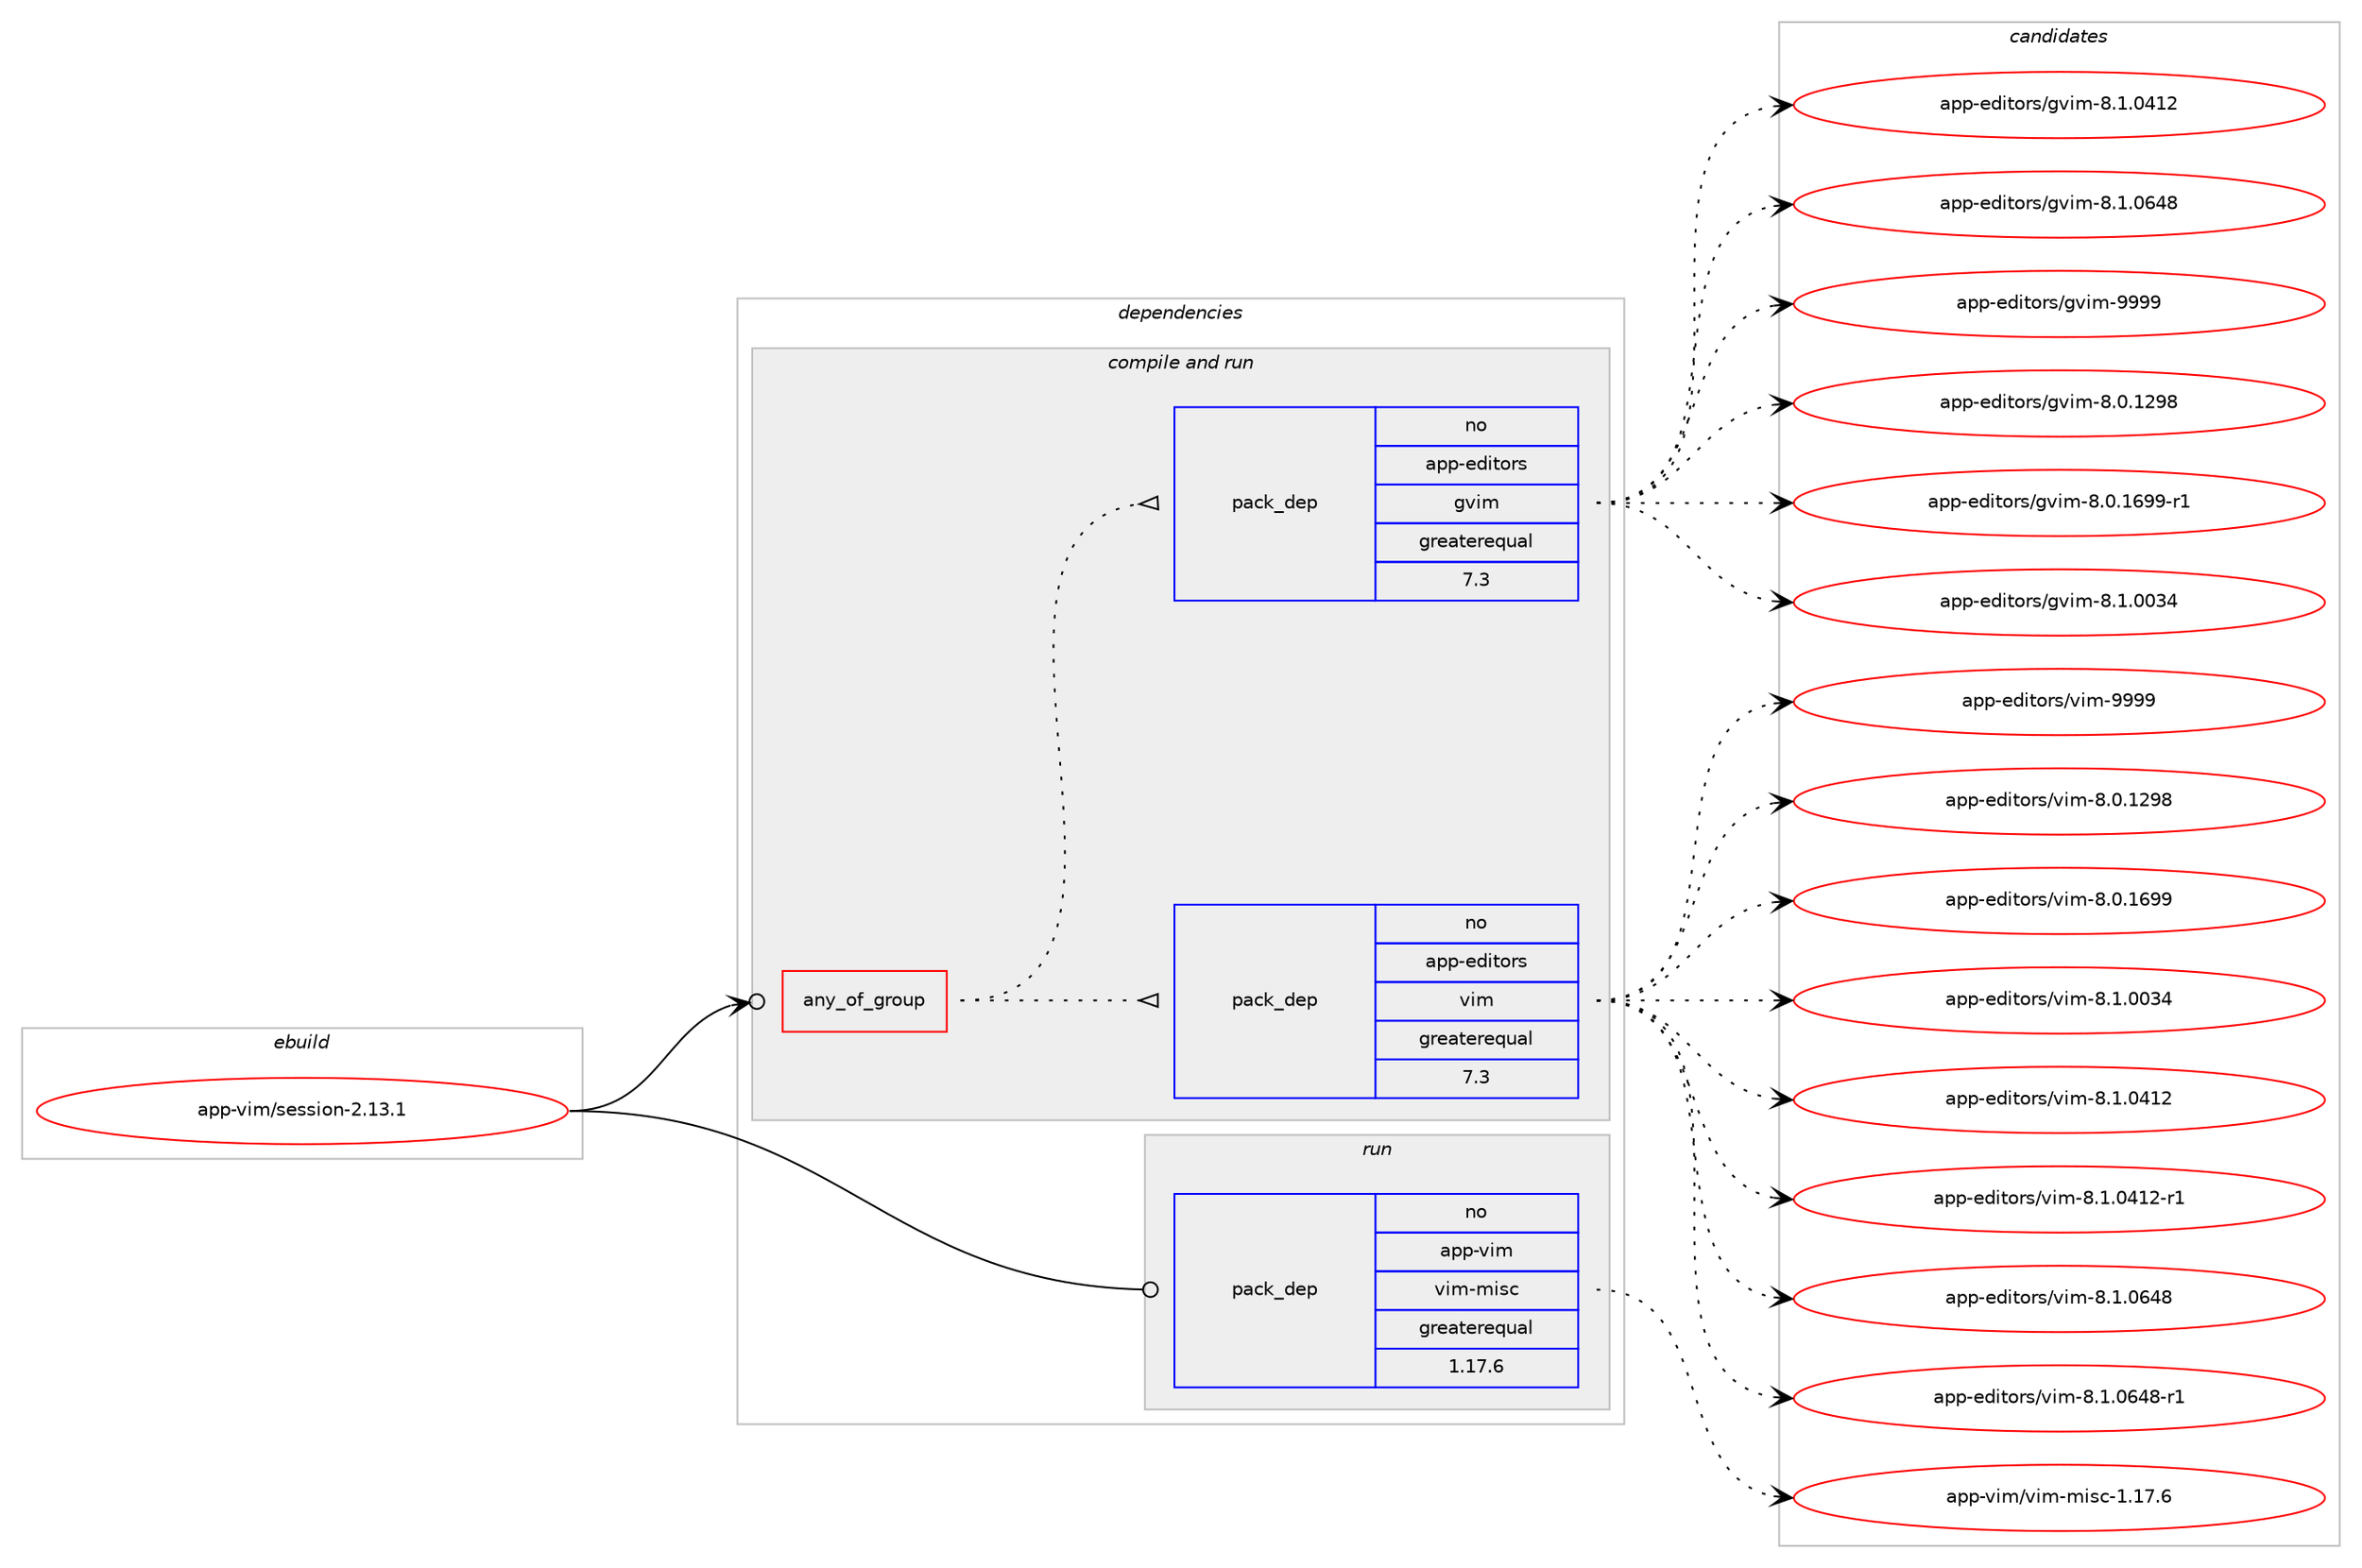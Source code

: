 digraph prolog {

# *************
# Graph options
# *************

newrank=true;
concentrate=true;
compound=true;
graph [rankdir=LR,fontname=Helvetica,fontsize=10,ranksep=1.5];#, ranksep=2.5, nodesep=0.2];
edge  [arrowhead=vee];
node  [fontname=Helvetica,fontsize=10];

# **********
# The ebuild
# **********

subgraph cluster_leftcol {
color=gray;
rank=same;
label=<<i>ebuild</i>>;
id [label="app-vim/session-2.13.1", color=red, width=4, href="../app-vim/session-2.13.1.svg"];
}

# ****************
# The dependencies
# ****************

subgraph cluster_midcol {
color=gray;
label=<<i>dependencies</i>>;
subgraph cluster_compile {
fillcolor="#eeeeee";
style=filled;
label=<<i>compile</i>>;
}
subgraph cluster_compileandrun {
fillcolor="#eeeeee";
style=filled;
label=<<i>compile and run</i>>;
subgraph any20208 {
dependency1314605 [label=<<TABLE BORDER="0" CELLBORDER="1" CELLSPACING="0" CELLPADDING="4"><TR><TD CELLPADDING="10">any_of_group</TD></TR></TABLE>>, shape=none, color=red];subgraph pack937437 {
dependency1314606 [label=<<TABLE BORDER="0" CELLBORDER="1" CELLSPACING="0" CELLPADDING="4" WIDTH="220"><TR><TD ROWSPAN="6" CELLPADDING="30">pack_dep</TD></TR><TR><TD WIDTH="110">no</TD></TR><TR><TD>app-editors</TD></TR><TR><TD>vim</TD></TR><TR><TD>greaterequal</TD></TR><TR><TD>7.3</TD></TR></TABLE>>, shape=none, color=blue];
}
dependency1314605:e -> dependency1314606:w [weight=20,style="dotted",arrowhead="oinv"];
subgraph pack937438 {
dependency1314607 [label=<<TABLE BORDER="0" CELLBORDER="1" CELLSPACING="0" CELLPADDING="4" WIDTH="220"><TR><TD ROWSPAN="6" CELLPADDING="30">pack_dep</TD></TR><TR><TD WIDTH="110">no</TD></TR><TR><TD>app-editors</TD></TR><TR><TD>gvim</TD></TR><TR><TD>greaterequal</TD></TR><TR><TD>7.3</TD></TR></TABLE>>, shape=none, color=blue];
}
dependency1314605:e -> dependency1314607:w [weight=20,style="dotted",arrowhead="oinv"];
}
id:e -> dependency1314605:w [weight=20,style="solid",arrowhead="odotvee"];
}
subgraph cluster_run {
fillcolor="#eeeeee";
style=filled;
label=<<i>run</i>>;
subgraph pack937439 {
dependency1314608 [label=<<TABLE BORDER="0" CELLBORDER="1" CELLSPACING="0" CELLPADDING="4" WIDTH="220"><TR><TD ROWSPAN="6" CELLPADDING="30">pack_dep</TD></TR><TR><TD WIDTH="110">no</TD></TR><TR><TD>app-vim</TD></TR><TR><TD>vim-misc</TD></TR><TR><TD>greaterequal</TD></TR><TR><TD>1.17.6</TD></TR></TABLE>>, shape=none, color=blue];
}
id:e -> dependency1314608:w [weight=20,style="solid",arrowhead="odot"];
}
}

# **************
# The candidates
# **************

subgraph cluster_choices {
rank=same;
color=gray;
label=<<i>candidates</i>>;

subgraph choice937437 {
color=black;
nodesep=1;
choice971121124510110010511611111411547118105109455646484649505756 [label="app-editors/vim-8.0.1298", color=red, width=4,href="../app-editors/vim-8.0.1298.svg"];
choice971121124510110010511611111411547118105109455646484649545757 [label="app-editors/vim-8.0.1699", color=red, width=4,href="../app-editors/vim-8.0.1699.svg"];
choice971121124510110010511611111411547118105109455646494648485152 [label="app-editors/vim-8.1.0034", color=red, width=4,href="../app-editors/vim-8.1.0034.svg"];
choice971121124510110010511611111411547118105109455646494648524950 [label="app-editors/vim-8.1.0412", color=red, width=4,href="../app-editors/vim-8.1.0412.svg"];
choice9711211245101100105116111114115471181051094556464946485249504511449 [label="app-editors/vim-8.1.0412-r1", color=red, width=4,href="../app-editors/vim-8.1.0412-r1.svg"];
choice971121124510110010511611111411547118105109455646494648545256 [label="app-editors/vim-8.1.0648", color=red, width=4,href="../app-editors/vim-8.1.0648.svg"];
choice9711211245101100105116111114115471181051094556464946485452564511449 [label="app-editors/vim-8.1.0648-r1", color=red, width=4,href="../app-editors/vim-8.1.0648-r1.svg"];
choice9711211245101100105116111114115471181051094557575757 [label="app-editors/vim-9999", color=red, width=4,href="../app-editors/vim-9999.svg"];
dependency1314606:e -> choice971121124510110010511611111411547118105109455646484649505756:w [style=dotted,weight="100"];
dependency1314606:e -> choice971121124510110010511611111411547118105109455646484649545757:w [style=dotted,weight="100"];
dependency1314606:e -> choice971121124510110010511611111411547118105109455646494648485152:w [style=dotted,weight="100"];
dependency1314606:e -> choice971121124510110010511611111411547118105109455646494648524950:w [style=dotted,weight="100"];
dependency1314606:e -> choice9711211245101100105116111114115471181051094556464946485249504511449:w [style=dotted,weight="100"];
dependency1314606:e -> choice971121124510110010511611111411547118105109455646494648545256:w [style=dotted,weight="100"];
dependency1314606:e -> choice9711211245101100105116111114115471181051094556464946485452564511449:w [style=dotted,weight="100"];
dependency1314606:e -> choice9711211245101100105116111114115471181051094557575757:w [style=dotted,weight="100"];
}
subgraph choice937438 {
color=black;
nodesep=1;
choice971121124510110010511611111411547103118105109455646484649505756 [label="app-editors/gvim-8.0.1298", color=red, width=4,href="../app-editors/gvim-8.0.1298.svg"];
choice9711211245101100105116111114115471031181051094556464846495457574511449 [label="app-editors/gvim-8.0.1699-r1", color=red, width=4,href="../app-editors/gvim-8.0.1699-r1.svg"];
choice971121124510110010511611111411547103118105109455646494648485152 [label="app-editors/gvim-8.1.0034", color=red, width=4,href="../app-editors/gvim-8.1.0034.svg"];
choice971121124510110010511611111411547103118105109455646494648524950 [label="app-editors/gvim-8.1.0412", color=red, width=4,href="../app-editors/gvim-8.1.0412.svg"];
choice971121124510110010511611111411547103118105109455646494648545256 [label="app-editors/gvim-8.1.0648", color=red, width=4,href="../app-editors/gvim-8.1.0648.svg"];
choice9711211245101100105116111114115471031181051094557575757 [label="app-editors/gvim-9999", color=red, width=4,href="../app-editors/gvim-9999.svg"];
dependency1314607:e -> choice971121124510110010511611111411547103118105109455646484649505756:w [style=dotted,weight="100"];
dependency1314607:e -> choice9711211245101100105116111114115471031181051094556464846495457574511449:w [style=dotted,weight="100"];
dependency1314607:e -> choice971121124510110010511611111411547103118105109455646494648485152:w [style=dotted,weight="100"];
dependency1314607:e -> choice971121124510110010511611111411547103118105109455646494648524950:w [style=dotted,weight="100"];
dependency1314607:e -> choice971121124510110010511611111411547103118105109455646494648545256:w [style=dotted,weight="100"];
dependency1314607:e -> choice9711211245101100105116111114115471031181051094557575757:w [style=dotted,weight="100"];
}
subgraph choice937439 {
color=black;
nodesep=1;
choice971121124511810510947118105109451091051159945494649554654 [label="app-vim/vim-misc-1.17.6", color=red, width=4,href="../app-vim/vim-misc-1.17.6.svg"];
dependency1314608:e -> choice971121124511810510947118105109451091051159945494649554654:w [style=dotted,weight="100"];
}
}

}
